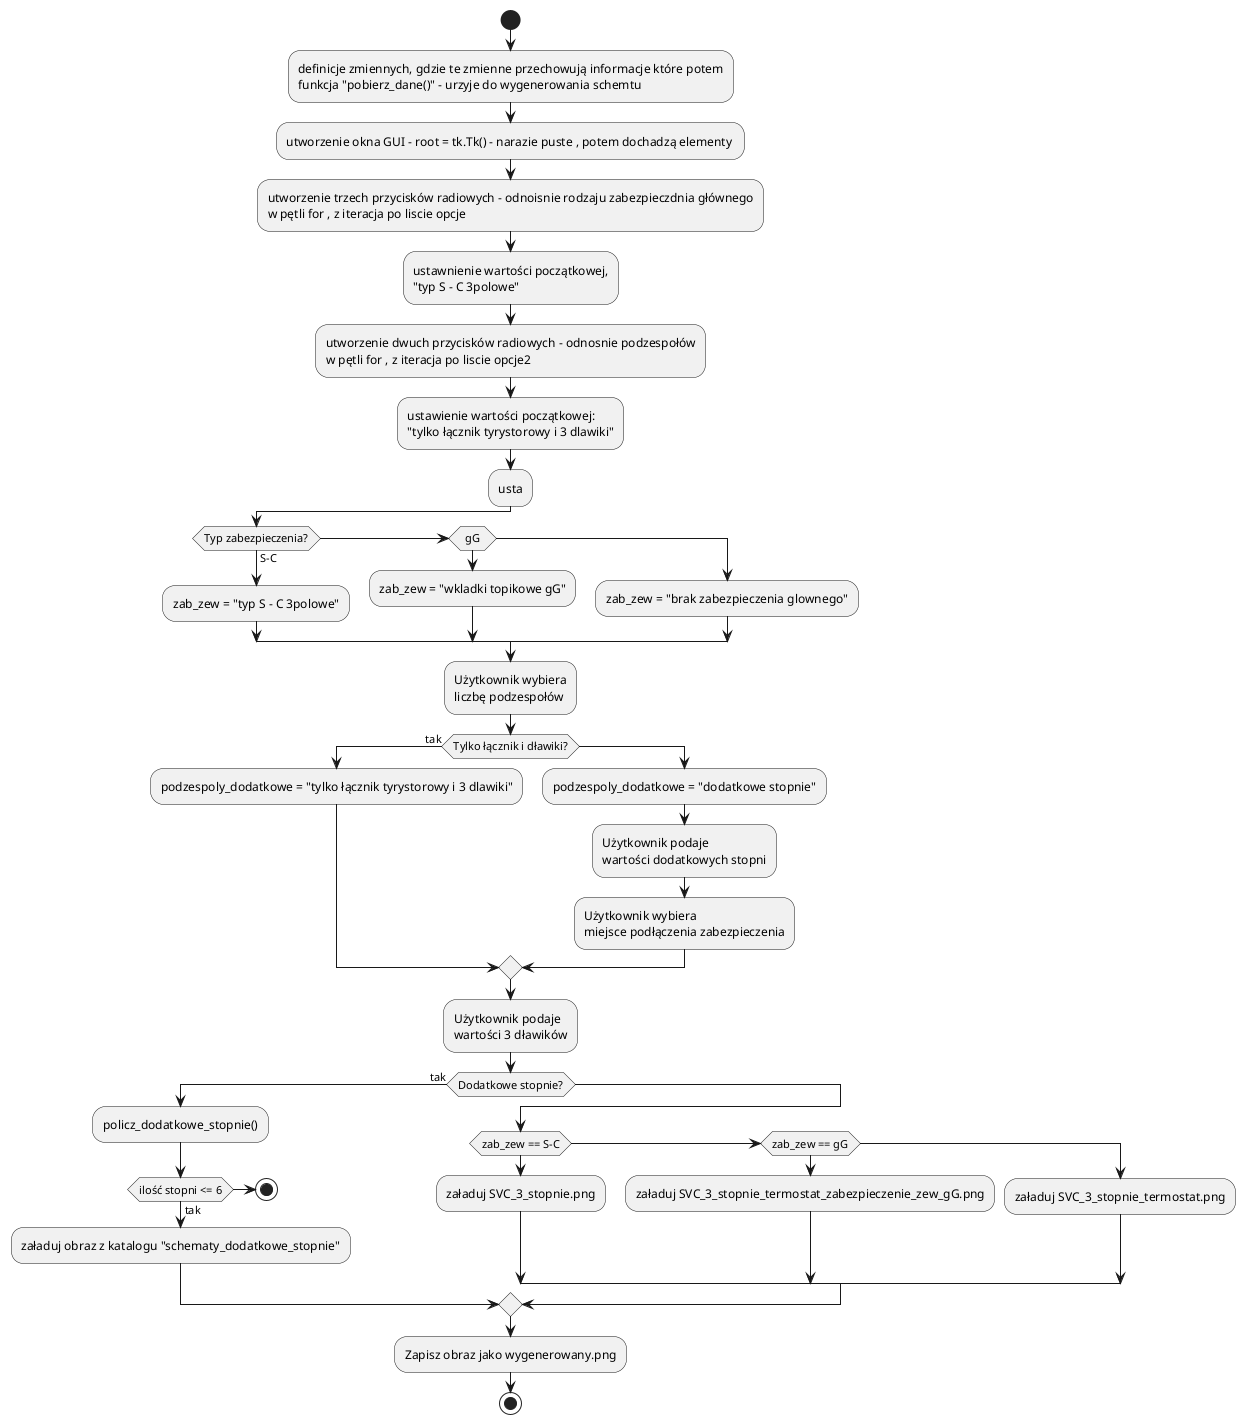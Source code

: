 @startuml

start
:definicje zmiennych, gdzie te zmienne przechowują informacje które potem
funkcja "pobierz_dane()" - urzyje do wygenerowania schemtu;
:utworzenie okna GUI - root = tk.Tk() - narazie puste , potem dochadzą elementy ;
:utworzenie trzech przycisków radiowych - odnoisnie rodzaju zabezpieczdnia głównego
w pętli for , z iteracja po liscie opcje;
:ustawnienie wartości początkowej,
"typ S - C 3polowe";
:utworzenie dwuch przycisków radiowych - odnosnie podzespołów
w pętli for , z iteracja po liscie opcje2;
:ustawienie wartości początkowej:
"tylko łącznik tyrystorowy i 3 dlawiki";


:usta;

if (Typ zabezpieczenia?) then (S-C)
  :zab_zew = "typ S - C 3polowe";
elseif (gG)
  :zab_zew = "wkladki topikowe gG";
else
  :zab_zew = "brak zabezpieczenia glownego";
endif

:Użytkownik wybiera\nliczbę podzespołów;
if (Tylko łącznik i dławiki?) then (tak)
  :podzespoly_dodatkowe = "tylko łącznik tyrystorowy i 3 dlawiki";
else
  :podzespoly_dodatkowe = "dodatkowe stopnie";
  :Użytkownik podaje\nwartości dodatkowych stopni;
  :Użytkownik wybiera\nmiejsce podłączenia zabezpieczenia;
endif

:Użytkownik podaje\nwartości 3 dławików;

if (Dodatkowe stopnie?) then (tak)
  :policz_dodatkowe_stopnie();
  if (ilość stopni <= 6) then (tak)
    :załaduj obraz z katalogu "schematy_dodatkowe_stopnie";
  else
    stop
  endif
else
  if (zab_zew == S-C) then
    :załaduj SVC_3_stopnie.png;
  elseif (zab_zew == gG) then
    :załaduj SVC_3_stopnie_termostat_zabezpieczenie_zew_gG.png;
  else
    :załaduj SVC_3_stopnie_termostat.png;
  endif
endif

:Zapisz obraz jako wygenerowany.png;
stop
@enduml
